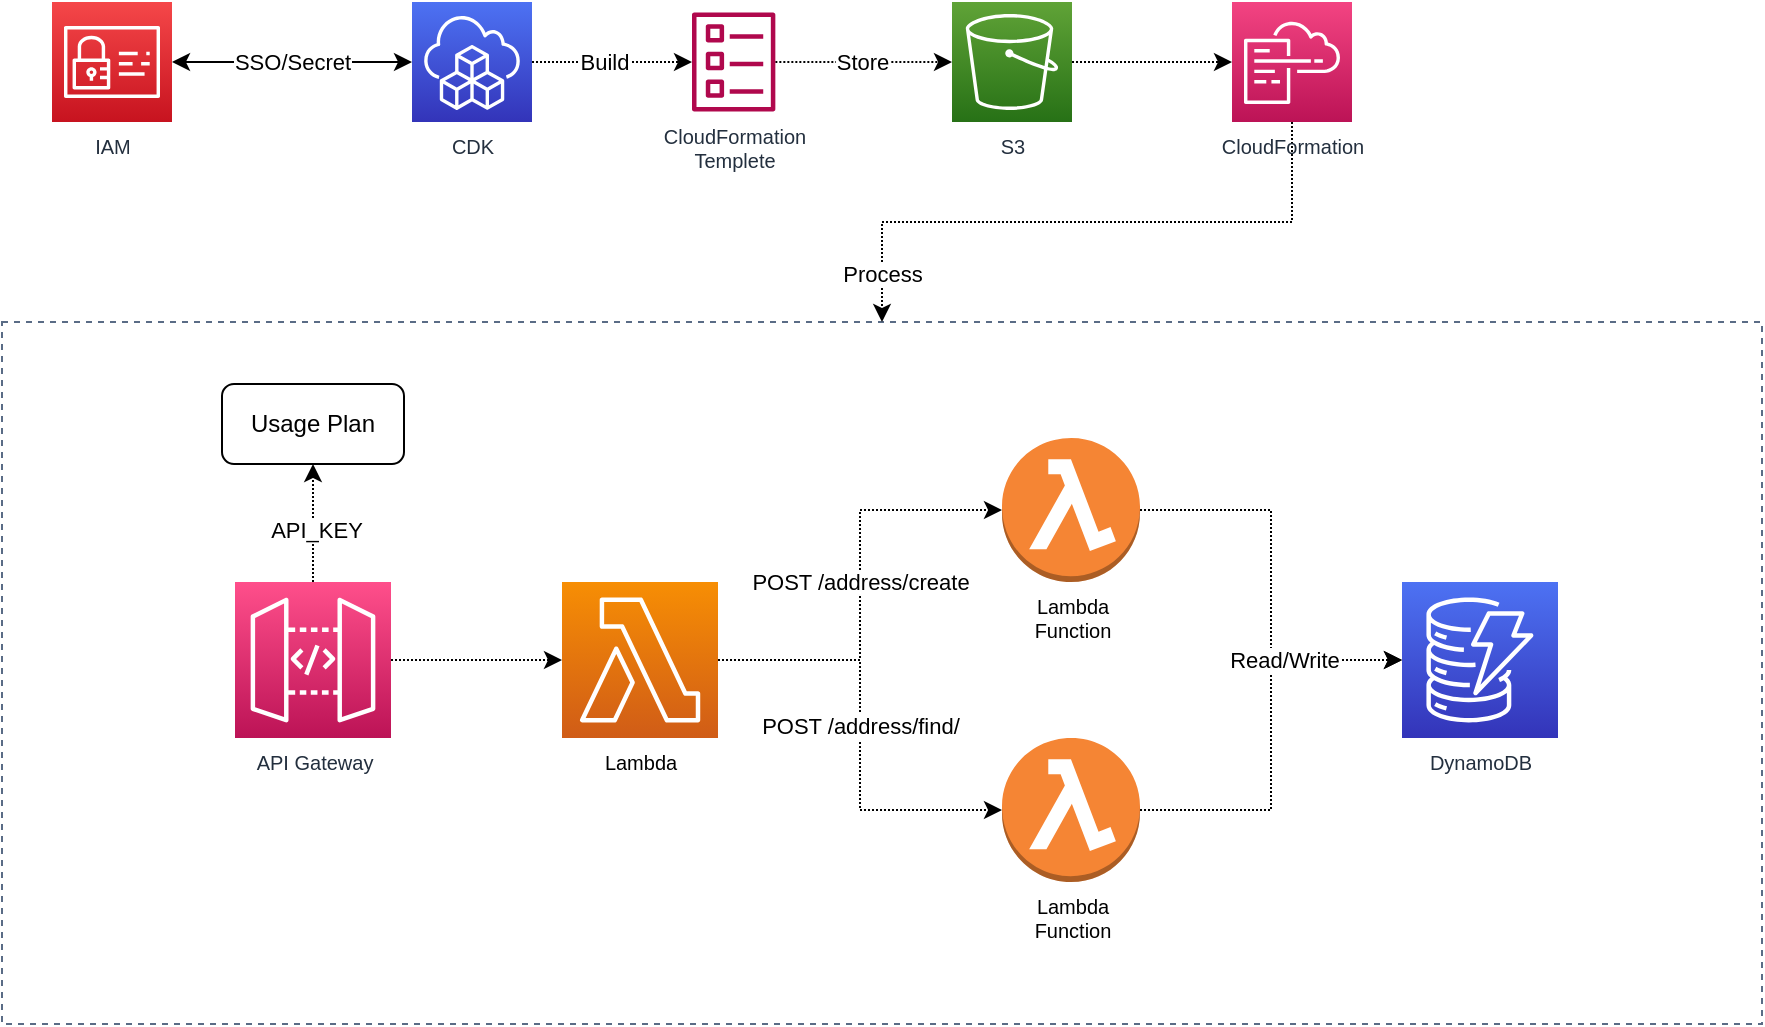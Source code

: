 <mxfile version="20.3.0" type="device"><diagram id="535PsFZ49AgyMOjmd5lB" name="Page-1"><mxGraphModel dx="1106" dy="1212" grid="1" gridSize="10" guides="1" tooltips="1" connect="1" arrows="1" fold="1" page="1" pageScale="1" pageWidth="1169" pageHeight="827" math="0" shadow="0"><root><mxCell id="0"/><mxCell id="1" parent="0"/><mxCell id="MeCIsZwhAH7cK8UUECqG-1" value="" style="fillColor=none;strokeColor=#5A6C86;dashed=1;verticalAlign=top;fontStyle=0;fontColor=#5A6C86;" vertex="1" parent="1"><mxGeometry x="145" y="280" width="880" height="351" as="geometry"/></mxCell><mxCell id="MeCIsZwhAH7cK8UUECqG-2" style="edgeStyle=orthogonalEdgeStyle;rounded=0;orthogonalLoop=1;jettySize=auto;html=1;dashed=1;dashPattern=1 1;strokeWidth=1;fontColor=#000000;startArrow=none;startFill=0;endArrow=classic;endFill=1;" edge="1" parent="1" source="MeCIsZwhAH7cK8UUECqG-4" target="MeCIsZwhAH7cK8UUECqG-10"><mxGeometry relative="1" as="geometry"/></mxCell><mxCell id="MeCIsZwhAH7cK8UUECqG-3" value="Build" style="edgeLabel;html=1;align=center;verticalAlign=middle;resizable=0;points=[];fontColor=#000000;" vertex="1" connectable="0" parent="MeCIsZwhAH7cK8UUECqG-2"><mxGeometry x="-0.316" y="1" relative="1" as="geometry"><mxPoint x="8" y="1" as="offset"/></mxGeometry></mxCell><mxCell id="MeCIsZwhAH7cK8UUECqG-4" value="CDK" style="sketch=0;points=[[0,0,0],[0.25,0,0],[0.5,0,0],[0.75,0,0],[1,0,0],[0,1,0],[0.25,1,0],[0.5,1,0],[0.75,1,0],[1,1,0],[0,0.25,0],[0,0.5,0],[0,0.75,0],[1,0.25,0],[1,0.5,0],[1,0.75,0]];outlineConnect=0;fontColor=#232F3E;gradientColor=#4D72F3;gradientDirection=north;fillColor=#3334B9;strokeColor=#ffffff;dashed=0;verticalLabelPosition=bottom;verticalAlign=top;align=center;html=1;fontSize=10;fontStyle=0;aspect=fixed;shape=mxgraph.aws4.resourceIcon;resIcon=mxgraph.aws4.cloud_development_kit;" vertex="1" parent="1"><mxGeometry x="350" y="120" width="60" height="60" as="geometry"/></mxCell><mxCell id="MeCIsZwhAH7cK8UUECqG-5" style="edgeStyle=orthogonalEdgeStyle;rounded=0;orthogonalLoop=1;jettySize=auto;html=1;entryX=0.5;entryY=0;entryDx=0;entryDy=0;dashed=1;dashPattern=1 1;strokeWidth=1;fontColor=#000000;startArrow=none;startFill=0;endArrow=classic;endFill=1;" edge="1" parent="1" source="MeCIsZwhAH7cK8UUECqG-7" target="MeCIsZwhAH7cK8UUECqG-1"><mxGeometry relative="1" as="geometry"/></mxCell><mxCell id="MeCIsZwhAH7cK8UUECqG-6" value="Process" style="edgeLabel;html=1;align=center;verticalAlign=middle;resizable=0;points=[];fontColor=#000000;" vertex="1" connectable="0" parent="MeCIsZwhAH7cK8UUECqG-5"><mxGeometry x="0.839" y="2" relative="1" as="geometry"><mxPoint x="-2" as="offset"/></mxGeometry></mxCell><mxCell id="MeCIsZwhAH7cK8UUECqG-7" value="CloudFormation" style="sketch=0;points=[[0,0,0],[0.25,0,0],[0.5,0,0],[0.75,0,0],[1,0,0],[0,1,0],[0.25,1,0],[0.5,1,0],[0.75,1,0],[1,1,0],[0,0.25,0],[0,0.5,0],[0,0.75,0],[1,0.25,0],[1,0.5,0],[1,0.75,0]];points=[[0,0,0],[0.25,0,0],[0.5,0,0],[0.75,0,0],[1,0,0],[0,1,0],[0.25,1,0],[0.5,1,0],[0.75,1,0],[1,1,0],[0,0.25,0],[0,0.5,0],[0,0.75,0],[1,0.25,0],[1,0.5,0],[1,0.75,0]];outlineConnect=0;fontColor=#232F3E;gradientColor=#F34482;gradientDirection=north;fillColor=#BC1356;strokeColor=#ffffff;dashed=0;verticalLabelPosition=bottom;verticalAlign=top;align=center;html=1;fontSize=10;fontStyle=0;aspect=fixed;shape=mxgraph.aws4.resourceIcon;resIcon=mxgraph.aws4.cloudformation;" vertex="1" parent="1"><mxGeometry x="760" y="120" width="60" height="60" as="geometry"/></mxCell><mxCell id="MeCIsZwhAH7cK8UUECqG-8" style="edgeStyle=orthogonalEdgeStyle;rounded=0;orthogonalLoop=1;jettySize=auto;html=1;entryX=0;entryY=0.5;entryDx=0;entryDy=0;entryPerimeter=0;dashed=1;dashPattern=1 1;strokeWidth=1;fontColor=#000000;startArrow=none;startFill=0;endArrow=classic;endFill=1;" edge="1" parent="1" source="MeCIsZwhAH7cK8UUECqG-10" target="MeCIsZwhAH7cK8UUECqG-12"><mxGeometry relative="1" as="geometry"/></mxCell><mxCell id="MeCIsZwhAH7cK8UUECqG-9" value="Store" style="edgeLabel;html=1;align=center;verticalAlign=middle;resizable=0;points=[];fontColor=#000000;" vertex="1" connectable="0" parent="MeCIsZwhAH7cK8UUECqG-8"><mxGeometry x="-0.392" y="2" relative="1" as="geometry"><mxPoint x="16" y="2" as="offset"/></mxGeometry></mxCell><mxCell id="MeCIsZwhAH7cK8UUECqG-10" value="CloudFormation&lt;br style=&quot;font-size: 10px;&quot;&gt;Templete" style="sketch=0;outlineConnect=0;fontColor=#232F3E;gradientColor=none;fillColor=#B0084D;strokeColor=none;dashed=0;verticalLabelPosition=bottom;verticalAlign=top;align=center;html=1;fontSize=10;fontStyle=0;aspect=fixed;pointerEvents=1;shape=mxgraph.aws4.template;" vertex="1" parent="1"><mxGeometry x="490" y="125" width="41.67" height="50" as="geometry"/></mxCell><mxCell id="MeCIsZwhAH7cK8UUECqG-11" style="edgeStyle=orthogonalEdgeStyle;rounded=0;orthogonalLoop=1;jettySize=auto;html=1;entryX=0;entryY=0.5;entryDx=0;entryDy=0;entryPerimeter=0;dashed=1;dashPattern=1 1;strokeWidth=1;fontColor=#000000;startArrow=none;startFill=0;endArrow=classic;endFill=1;" edge="1" parent="1" source="MeCIsZwhAH7cK8UUECqG-12" target="MeCIsZwhAH7cK8UUECqG-7"><mxGeometry relative="1" as="geometry"/></mxCell><mxCell id="MeCIsZwhAH7cK8UUECqG-12" value="S3" style="sketch=0;points=[[0,0,0],[0.25,0,0],[0.5,0,0],[0.75,0,0],[1,0,0],[0,1,0],[0.25,1,0],[0.5,1,0],[0.75,1,0],[1,1,0],[0,0.25,0],[0,0.5,0],[0,0.75,0],[1,0.25,0],[1,0.5,0],[1,0.75,0]];outlineConnect=0;fontColor=#232F3E;gradientColor=#60A337;gradientDirection=north;fillColor=#277116;strokeColor=#ffffff;dashed=0;verticalLabelPosition=bottom;verticalAlign=top;align=center;html=1;fontSize=10;fontStyle=0;aspect=fixed;shape=mxgraph.aws4.resourceIcon;resIcon=mxgraph.aws4.s3;" vertex="1" parent="1"><mxGeometry x="620" y="120" width="60" height="60" as="geometry"/></mxCell><mxCell id="MeCIsZwhAH7cK8UUECqG-13" value="DynamoDB" style="sketch=0;points=[[0,0,0],[0.25,0,0],[0.5,0,0],[0.75,0,0],[1,0,0],[0,1,0],[0.25,1,0],[0.5,1,0],[0.75,1,0],[1,1,0],[0,0.25,0],[0,0.5,0],[0,0.75,0],[1,0.25,0],[1,0.5,0],[1,0.75,0]];outlineConnect=0;fontColor=#232F3E;gradientColor=#4D72F3;gradientDirection=north;fillColor=#3334B9;strokeColor=#ffffff;dashed=0;verticalLabelPosition=bottom;verticalAlign=top;align=center;html=1;fontSize=10;fontStyle=0;aspect=fixed;shape=mxgraph.aws4.resourceIcon;resIcon=mxgraph.aws4.dynamodb;" vertex="1" parent="1"><mxGeometry x="845" y="410" width="78" height="78" as="geometry"/></mxCell><mxCell id="MeCIsZwhAH7cK8UUECqG-14" value="&lt;span style=&quot;color: rgb(0, 0, 0); font-size: 10px;&quot;&gt;Lambda&lt;/span&gt;" style="sketch=0;points=[[0,0,0],[0.25,0,0],[0.5,0,0],[0.75,0,0],[1,0,0],[0,1,0],[0.25,1,0],[0.5,1,0],[0.75,1,0],[1,1,0],[0,0.25,0],[0,0.5,0],[0,0.75,0],[1,0.25,0],[1,0.5,0],[1,0.75,0]];outlineConnect=0;fontColor=#232F3E;gradientColor=#F78E04;gradientDirection=north;fillColor=#D05C17;strokeColor=#ffffff;dashed=0;verticalLabelPosition=bottom;verticalAlign=top;align=center;html=1;fontSize=10;fontStyle=0;aspect=fixed;shape=mxgraph.aws4.resourceIcon;resIcon=mxgraph.aws4.lambda;" vertex="1" parent="1"><mxGeometry x="425" y="410" width="78" height="78" as="geometry"/></mxCell><mxCell id="MeCIsZwhAH7cK8UUECqG-15" style="edgeStyle=orthogonalEdgeStyle;rounded=0;orthogonalLoop=1;jettySize=auto;html=1;dashed=1;dashPattern=1 1;strokeWidth=1;fontColor=#000000;startArrow=none;startFill=0;endArrow=classic;endFill=1;" edge="1" parent="1" source="MeCIsZwhAH7cK8UUECqG-16" target="MeCIsZwhAH7cK8UUECqG-14"><mxGeometry relative="1" as="geometry"/></mxCell><mxCell id="MeCIsZwhAH7cK8UUECqG-16" value="API Gateway" style="sketch=0;points=[[0,0,0],[0.25,0,0],[0.5,0,0],[0.75,0,0],[1,0,0],[0,1,0],[0.25,1,0],[0.5,1,0],[0.75,1,0],[1,1,0],[0,0.25,0],[0,0.5,0],[0,0.75,0],[1,0.25,0],[1,0.5,0],[1,0.75,0]];outlineConnect=0;fontColor=#232F3E;gradientColor=#FF4F8B;gradientDirection=north;fillColor=#BC1356;strokeColor=#ffffff;dashed=0;verticalLabelPosition=bottom;verticalAlign=top;align=center;html=1;fontSize=10;fontStyle=0;aspect=fixed;shape=mxgraph.aws4.resourceIcon;resIcon=mxgraph.aws4.api_gateway;" vertex="1" parent="1"><mxGeometry x="261.5" y="410" width="78" height="78" as="geometry"/></mxCell><mxCell id="MeCIsZwhAH7cK8UUECqG-17" style="edgeStyle=orthogonalEdgeStyle;rounded=0;orthogonalLoop=1;jettySize=auto;html=1;entryX=0;entryY=0.5;entryDx=0;entryDy=0;entryPerimeter=0;dashed=1;dashPattern=1 1;strokeWidth=1;fontColor=#000000;startArrow=none;startFill=0;endArrow=classic;endFill=1;" edge="1" parent="1" source="MeCIsZwhAH7cK8UUECqG-18" target="MeCIsZwhAH7cK8UUECqG-13"><mxGeometry relative="1" as="geometry"/></mxCell><mxCell id="MeCIsZwhAH7cK8UUECqG-18" value="Lambda&lt;br style=&quot;font-size: 10px;&quot;&gt;Function" style="outlineConnect=0;dashed=0;verticalLabelPosition=bottom;verticalAlign=top;align=center;html=1;shape=mxgraph.aws3.lambda_function;fillColor=#F58534;gradientColor=none;fontColor=#000000;fontSize=10;" vertex="1" parent="1"><mxGeometry x="645" y="338" width="69" height="72" as="geometry"/></mxCell><mxCell id="MeCIsZwhAH7cK8UUECqG-19" style="edgeStyle=orthogonalEdgeStyle;rounded=0;orthogonalLoop=1;jettySize=auto;html=1;dashed=1;dashPattern=1 1;strokeWidth=1;fontColor=#000000;startArrow=none;startFill=0;endArrow=classic;endFill=1;" edge="1" parent="1" source="MeCIsZwhAH7cK8UUECqG-14" target="MeCIsZwhAH7cK8UUECqG-18"><mxGeometry relative="1" as="geometry"/></mxCell><mxCell id="MeCIsZwhAH7cK8UUECqG-20" value="POST /address/create" style="edgeLabel;html=1;align=center;verticalAlign=middle;resizable=0;points=[];fontColor=#000000;" vertex="1" connectable="0" parent="MeCIsZwhAH7cK8UUECqG-19"><mxGeometry x="-0.126" relative="1" as="geometry"><mxPoint y="-15" as="offset"/></mxGeometry></mxCell><mxCell id="MeCIsZwhAH7cK8UUECqG-21" style="edgeStyle=orthogonalEdgeStyle;rounded=0;orthogonalLoop=1;jettySize=auto;html=1;dashed=1;dashPattern=1 1;strokeWidth=1;fontColor=#000000;startArrow=none;startFill=0;endArrow=classic;endFill=1;" edge="1" parent="1" source="MeCIsZwhAH7cK8UUECqG-25" target="MeCIsZwhAH7cK8UUECqG-13"><mxGeometry relative="1" as="geometry"/></mxCell><mxCell id="MeCIsZwhAH7cK8UUECqG-22" value="&lt;span style=&quot;color: rgba(0, 0, 0, 0); font-family: monospace; font-size: 0px; text-align: start; background-color: rgb(248, 249, 250);&quot;&gt;%3CmxGraphModel%3E%3Croot%3E%3CmxCell%20id%3D%220%22%2F%3E%3CmxCell%20id%3D%221%22%20parent%3D%220%22%2F%3E%3CmxCell%20id%3D%222%22%20value%3D%22Read%2FWrite%22%20style%3D%22edgeLabel%3Bhtml%3D1%3Balign%3Dcenter%3BverticalAlign%3Dmiddle%3Bresizable%3D0%3Bpoints%3D%5B%5D%3BfontColor%3D%23000000%3B%22%20vertex%3D%221%22%20connectable%3D%220%22%20parent%3D%221%22%3E%3CmxGeometry%20x%3D%22699.529%22%20y%3D%22220.412%22%20as%3D%22geometry%22%2F%3E%3C%2FmxCell%3E%3C%2Froot%3E%3C%2FmxGraphModel%3E&lt;/span&gt;" style="edgeLabel;html=1;align=center;verticalAlign=middle;resizable=0;points=[];fontColor=#000000;" vertex="1" connectable="0" parent="MeCIsZwhAH7cK8UUECqG-21"><mxGeometry x="0.537" relative="1" as="geometry"><mxPoint as="offset"/></mxGeometry></mxCell><mxCell id="MeCIsZwhAH7cK8UUECqG-23" value="&lt;span style=&quot;color: rgba(0, 0, 0, 0); font-family: monospace; font-size: 0px; text-align: start; background-color: rgb(248, 249, 250);&quot;&gt;%3CmxGraphModel%3E%3Croot%3E%3CmxCell%20id%3D%220%22%2F%3E%3CmxCell%20id%3D%221%22%20parent%3D%220%22%2F%3E%3CmxCell%20id%3D%222%22%20value%3D%22Read%2FWrite%22%20style%3D%22edgeLabel%3Bhtml%3D1%3Balign%3Dcenter%3BverticalAlign%3Dmiddle%3Bresizable%3D0%3Bpoints%3D%5B%5D%3BfontColor%3D%23000000%3B%22%20vertex%3D%221%22%20connectable%3D%220%22%20parent%3D%221%22%3E%3CmxGeometry%20x%3D%22699.529%22%20y%3D%22220.412%22%20as%3D%22geometry%22%2F%3E%3C%2FmxCell%3E%3C%2Froot%3E%3C%2FmxGraphModel%3E&lt;/span&gt;" style="edgeLabel;html=1;align=center;verticalAlign=middle;resizable=0;points=[];fontColor=#000000;" vertex="1" connectable="0" parent="MeCIsZwhAH7cK8UUECqG-21"><mxGeometry x="0.515" y="-1" relative="1" as="geometry"><mxPoint as="offset"/></mxGeometry></mxCell><mxCell id="MeCIsZwhAH7cK8UUECqG-24" value="Read/Write" style="edgeLabel;html=1;align=center;verticalAlign=middle;resizable=0;points=[];fontColor=#000000;" vertex="1" connectable="0" parent="MeCIsZwhAH7cK8UUECqG-21"><mxGeometry x="0.566" y="-3" relative="1" as="geometry"><mxPoint x="-15" y="-3" as="offset"/></mxGeometry></mxCell><mxCell id="MeCIsZwhAH7cK8UUECqG-25" value="Lambda&lt;br style=&quot;font-size: 10px;&quot;&gt;Function" style="outlineConnect=0;dashed=0;verticalLabelPosition=bottom;verticalAlign=top;align=center;html=1;shape=mxgraph.aws3.lambda_function;fillColor=#F58534;gradientColor=none;fontColor=#000000;fontSize=10;" vertex="1" parent="1"><mxGeometry x="645" y="488" width="69" height="72" as="geometry"/></mxCell><mxCell id="MeCIsZwhAH7cK8UUECqG-26" style="edgeStyle=orthogonalEdgeStyle;rounded=0;orthogonalLoop=1;jettySize=auto;html=1;dashed=1;dashPattern=1 1;strokeWidth=1;fontColor=#000000;startArrow=none;startFill=0;endArrow=classic;endFill=1;" edge="1" parent="1" source="MeCIsZwhAH7cK8UUECqG-14" target="MeCIsZwhAH7cK8UUECqG-25"><mxGeometry relative="1" as="geometry"/></mxCell><mxCell id="MeCIsZwhAH7cK8UUECqG-27" value="POST /address/find/" style="edgeLabel;html=1;align=center;verticalAlign=middle;resizable=0;points=[];fontColor=#000000;" vertex="1" connectable="0" parent="MeCIsZwhAH7cK8UUECqG-26"><mxGeometry x="-0.04" relative="1" as="geometry"><mxPoint as="offset"/></mxGeometry></mxCell><mxCell id="MeCIsZwhAH7cK8UUECqG-28" value="Usage Plan" style="rounded=1;whiteSpace=wrap;html=1;fontColor=#000000;" vertex="1" parent="1"><mxGeometry x="255" y="311" width="91" height="40" as="geometry"/></mxCell><mxCell id="MeCIsZwhAH7cK8UUECqG-29" style="edgeStyle=orthogonalEdgeStyle;rounded=0;orthogonalLoop=1;jettySize=auto;html=1;entryX=0.5;entryY=1;entryDx=0;entryDy=0;dashed=1;dashPattern=1 1;strokeWidth=1;fontColor=#000000;startArrow=none;startFill=0;endArrow=classic;endFill=1;" edge="1" parent="1" source="MeCIsZwhAH7cK8UUECqG-16" target="MeCIsZwhAH7cK8UUECqG-28"><mxGeometry relative="1" as="geometry"/></mxCell><mxCell id="MeCIsZwhAH7cK8UUECqG-30" value="API_KEY" style="edgeLabel;html=1;align=center;verticalAlign=middle;resizable=0;points=[];fontColor=#000000;" vertex="1" connectable="0" parent="MeCIsZwhAH7cK8UUECqG-29"><mxGeometry x="-0.115" y="-1" relative="1" as="geometry"><mxPoint as="offset"/></mxGeometry></mxCell><mxCell id="MeCIsZwhAH7cK8UUECqG-32" style="edgeStyle=orthogonalEdgeStyle;rounded=0;orthogonalLoop=1;jettySize=auto;html=1;entryX=0;entryY=0.5;entryDx=0;entryDy=0;entryPerimeter=0;startArrow=classic;startFill=1;" edge="1" parent="1" source="MeCIsZwhAH7cK8UUECqG-31" target="MeCIsZwhAH7cK8UUECqG-4"><mxGeometry relative="1" as="geometry"/></mxCell><mxCell id="MeCIsZwhAH7cK8UUECqG-33" value="SSO/Secret" style="edgeLabel;html=1;align=center;verticalAlign=middle;resizable=0;points=[];" vertex="1" connectable="0" parent="MeCIsZwhAH7cK8UUECqG-32"><mxGeometry y="-3" relative="1" as="geometry"><mxPoint y="-3" as="offset"/></mxGeometry></mxCell><mxCell id="MeCIsZwhAH7cK8UUECqG-31" value="IAM" style="sketch=0;points=[[0,0,0],[0.25,0,0],[0.5,0,0],[0.75,0,0],[1,0,0],[0,1,0],[0.25,1,0],[0.5,1,0],[0.75,1,0],[1,1,0],[0,0.25,0],[0,0.5,0],[0,0.75,0],[1,0.25,0],[1,0.5,0],[1,0.75,0]];outlineConnect=0;fontColor=#232F3E;gradientColor=#F54749;gradientDirection=north;fillColor=#C7131F;strokeColor=#ffffff;dashed=0;verticalLabelPosition=bottom;verticalAlign=top;align=center;html=1;fontSize=10;fontStyle=0;aspect=fixed;shape=mxgraph.aws4.resourceIcon;resIcon=mxgraph.aws4.identity_and_access_management;" vertex="1" parent="1"><mxGeometry x="170" y="120" width="60" height="60" as="geometry"/></mxCell></root></mxGraphModel></diagram></mxfile>